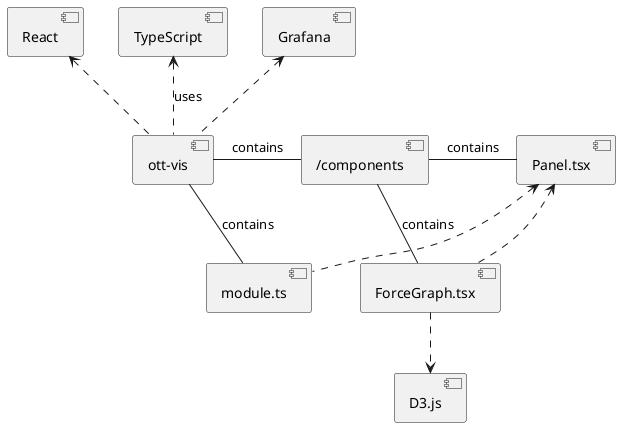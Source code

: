 @startuml
[React] <.. [ott-vis]
[TypeScript] <.. [ott-vis] : uses
[Grafana] <.. [ott-vis]
[ott-vis] - [/components] : contains
[ott-vis] - [module.ts] : contains
[/components] - [Panel.tsx] : contains
[/components] - [ForceGraph.tsx] : contains
[Panel.tsx] <.. [ForceGraph.tsx]
[Panel.tsx] <.. [module.ts]
[ForceGraph.tsx] ..> [D3.js]
@enduml